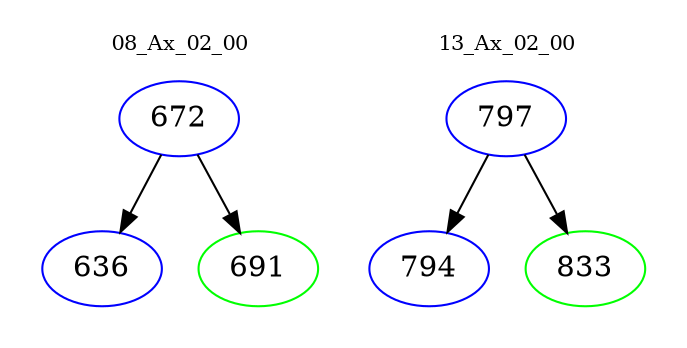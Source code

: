 digraph{
subgraph cluster_0 {
color = white
label = "08_Ax_02_00";
fontsize=10;
T0_672 [label="672", color="blue"]
T0_672 -> T0_636 [color="black"]
T0_636 [label="636", color="blue"]
T0_672 -> T0_691 [color="black"]
T0_691 [label="691", color="green"]
}
subgraph cluster_1 {
color = white
label = "13_Ax_02_00";
fontsize=10;
T1_797 [label="797", color="blue"]
T1_797 -> T1_794 [color="black"]
T1_794 [label="794", color="blue"]
T1_797 -> T1_833 [color="black"]
T1_833 [label="833", color="green"]
}
}
